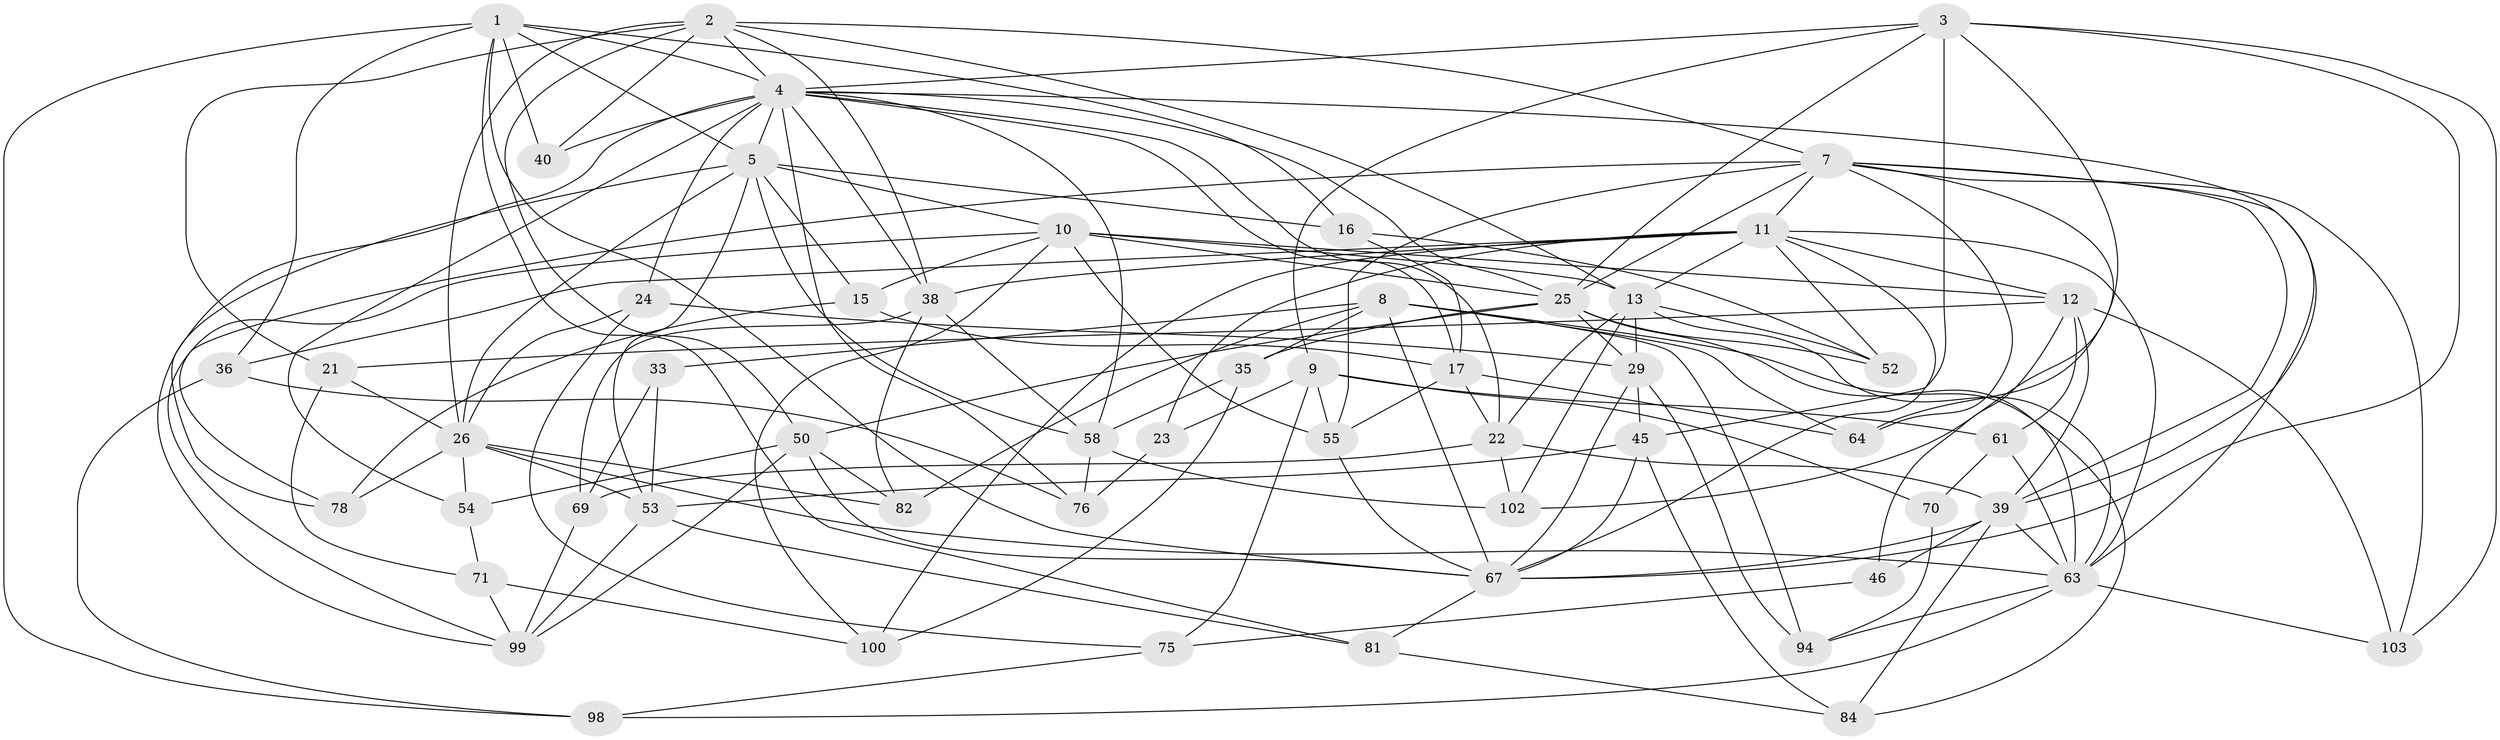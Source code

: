 // original degree distribution, {4: 1.0}
// Generated by graph-tools (version 1.1) at 2025/16/03/09/25 04:16:33]
// undirected, 55 vertices, 157 edges
graph export_dot {
graph [start="1"]
  node [color=gray90,style=filled];
  1 [super="+14+111"];
  2 [super="+28"];
  3 [super="+97+18"];
  4 [super="+6+110+20"];
  5 [super="+19"];
  7 [super="+77+73"];
  8 [super="+41+101"];
  9 [super="+34"];
  10 [super="+74+32+51"];
  11 [super="+27+31"];
  12 [super="+60"];
  13 [super="+43+105"];
  15;
  16;
  17 [super="+65"];
  21;
  22 [super="+79"];
  23;
  24;
  25 [super="+49+30+44"];
  26 [super="+48+37"];
  29 [super="+90"];
  33;
  35;
  36;
  38 [super="+88"];
  39 [super="+68"];
  40;
  45 [super="+93"];
  46;
  50 [super="+96"];
  52;
  53 [super="+106"];
  54;
  55 [super="+95"];
  58 [super="+92"];
  61;
  63 [super="+91+87"];
  64;
  67 [super="+72+83+89"];
  69;
  70;
  71;
  75;
  76;
  78;
  81;
  82;
  84;
  94;
  98;
  99 [super="+104"];
  100;
  102;
  103;
  1 -- 40;
  1 -- 36;
  1 -- 16;
  1 -- 98;
  1 -- 81;
  1 -- 67;
  1 -- 5;
  1 -- 4;
  2 -- 7;
  2 -- 40;
  2 -- 50;
  2 -- 21;
  2 -- 38;
  2 -- 13;
  2 -- 26;
  2 -- 4;
  3 -- 45 [weight=2];
  3 -- 103;
  3 -- 64;
  3 -- 9;
  3 -- 67;
  3 -- 25;
  3 -- 4;
  4 -- 78;
  4 -- 76;
  4 -- 40 [weight=2];
  4 -- 58;
  4 -- 17;
  4 -- 39;
  4 -- 22;
  4 -- 5;
  4 -- 38;
  4 -- 54;
  4 -- 24;
  4 -- 25;
  5 -- 53;
  5 -- 58;
  5 -- 26 [weight=2];
  5 -- 16;
  5 -- 99;
  5 -- 10;
  5 -- 15;
  7 -- 78;
  7 -- 103;
  7 -- 55;
  7 -- 102;
  7 -- 64;
  7 -- 11;
  7 -- 63;
  7 -- 25;
  7 -- 39;
  8 -- 84;
  8 -- 33 [weight=2];
  8 -- 82;
  8 -- 94;
  8 -- 64;
  8 -- 35;
  8 -- 67;
  9 -- 70 [weight=2];
  9 -- 23 [weight=2];
  9 -- 55;
  9 -- 75;
  9 -- 61;
  10 -- 25 [weight=2];
  10 -- 100;
  10 -- 13;
  10 -- 12;
  10 -- 55 [weight=2];
  10 -- 99;
  10 -- 15;
  11 -- 100;
  11 -- 36;
  11 -- 23;
  11 -- 12;
  11 -- 67;
  11 -- 52;
  11 -- 38;
  11 -- 13;
  11 -- 63;
  12 -- 61;
  12 -- 21;
  12 -- 103;
  12 -- 46 [weight=2];
  12 -- 39;
  13 -- 102;
  13 -- 52;
  13 -- 29;
  13 -- 22;
  13 -- 63;
  15 -- 78;
  15 -- 17;
  16 -- 17;
  16 -- 52;
  17 -- 64;
  17 -- 55;
  17 -- 22;
  21 -- 71;
  21 -- 26;
  22 -- 69;
  22 -- 39;
  22 -- 102;
  23 -- 76;
  24 -- 75;
  24 -- 29;
  24 -- 26;
  25 -- 35;
  25 -- 50;
  25 -- 52;
  25 -- 63;
  25 -- 29;
  26 -- 54;
  26 -- 82;
  26 -- 63;
  26 -- 53;
  26 -- 78;
  29 -- 67;
  29 -- 94;
  29 -- 45;
  33 -- 69;
  33 -- 53;
  35 -- 100;
  35 -- 58;
  36 -- 76;
  36 -- 98;
  38 -- 69;
  38 -- 58;
  38 -- 82;
  39 -- 46;
  39 -- 67;
  39 -- 84;
  39 -- 63;
  45 -- 84;
  45 -- 53;
  45 -- 67;
  46 -- 75;
  50 -- 67;
  50 -- 82;
  50 -- 99;
  50 -- 54;
  53 -- 81;
  53 -- 99;
  54 -- 71;
  55 -- 67;
  58 -- 76;
  58 -- 102;
  61 -- 70;
  61 -- 63;
  63 -- 94;
  63 -- 98;
  63 -- 103;
  67 -- 81;
  69 -- 99;
  70 -- 94;
  71 -- 100;
  71 -- 99;
  75 -- 98;
  81 -- 84;
}
